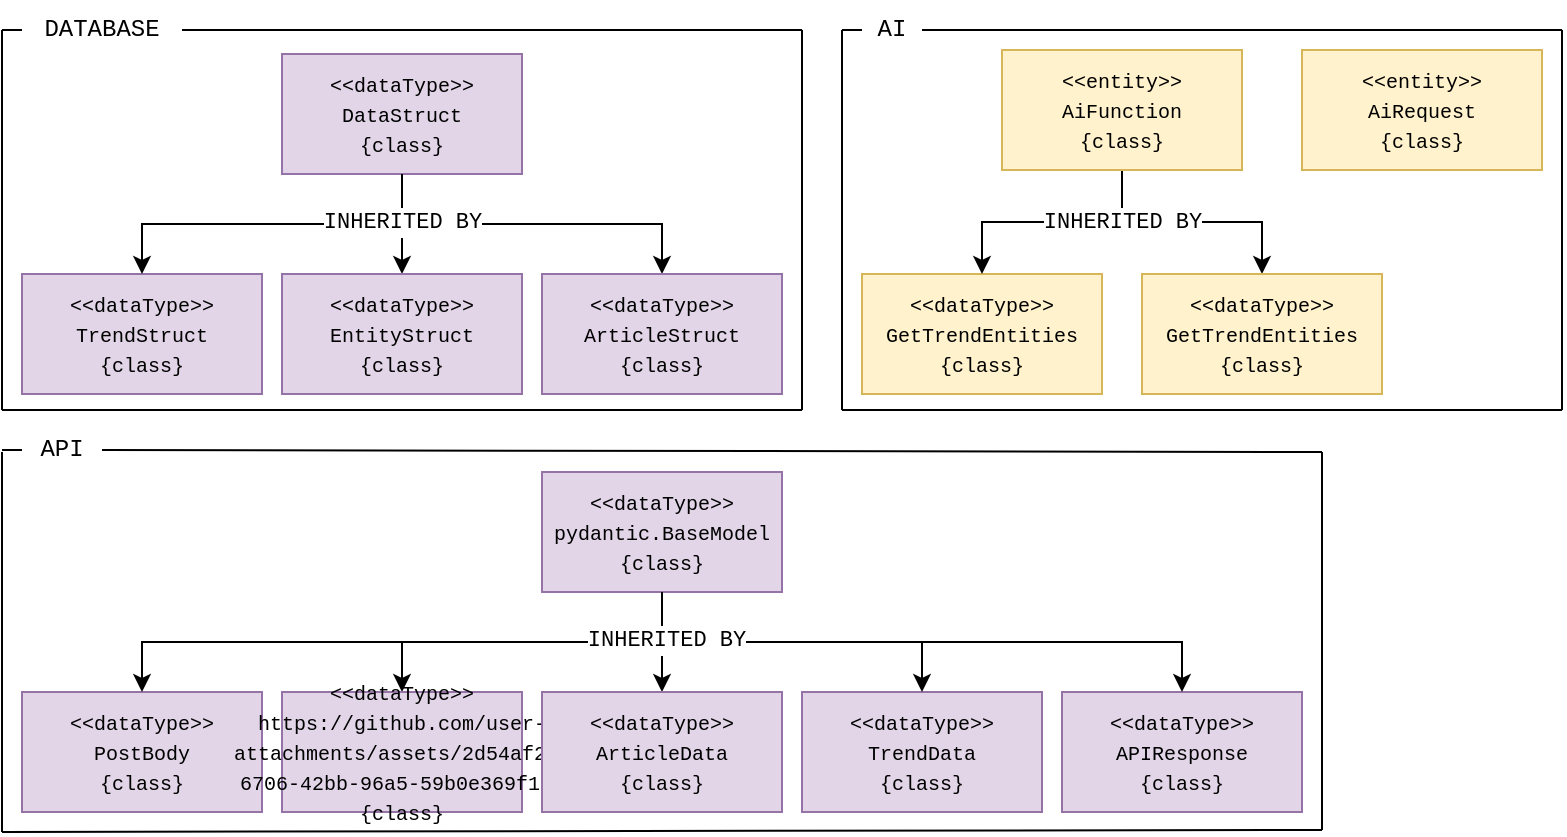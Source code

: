 <mxfile version="26.1.1">
  <diagram name="Page-1" id="KB78nba-Hb2z6hXjGzMv">
    <mxGraphModel dx="378" dy="455" grid="1" gridSize="10" guides="1" tooltips="1" connect="1" arrows="1" fold="1" page="1" pageScale="1" pageWidth="827" pageHeight="1169" math="0" shadow="0">
      <root>
        <mxCell id="0" />
        <mxCell id="1" parent="0" />
        <mxCell id="m1CjezaMIKNChpOTWR7g-56" value="" style="group" parent="1" vertex="1" connectable="0">
          <mxGeometry x="10" y="10" width="420" height="375" as="geometry" />
        </mxCell>
        <mxCell id="m1CjezaMIKNChpOTWR7g-25" value="DATABASE" style="text;html=1;align=center;verticalAlign=middle;whiteSpace=wrap;rounded=0;fontFamily=Courier New;" parent="m1CjezaMIKNChpOTWR7g-56" vertex="1">
          <mxGeometry x="10" y="-5" width="80" height="30" as="geometry" />
        </mxCell>
        <mxCell id="m1CjezaMIKNChpOTWR7g-21" value="" style="endArrow=none;html=1;rounded=0;exitX=1;exitY=0.5;exitDx=0;exitDy=0;" parent="m1CjezaMIKNChpOTWR7g-56" source="m1CjezaMIKNChpOTWR7g-25" edge="1">
          <mxGeometry width="50" height="50" relative="1" as="geometry">
            <mxPoint x="90" y="12" as="sourcePoint" />
            <mxPoint x="400" y="10" as="targetPoint" />
          </mxGeometry>
        </mxCell>
        <mxCell id="m1CjezaMIKNChpOTWR7g-2" value="&lt;div&gt;&lt;font face=&quot;Courier New&quot; style=&quot;font-size: 10px;&quot;&gt;&amp;lt;&amp;lt;dataType&amp;gt;&amp;gt;&lt;/font&gt;&lt;/div&gt;&lt;div&gt;&lt;font face=&quot;Courier New&quot; size=&quot;1&quot;&gt;TrendStruct&lt;/font&gt;&lt;/div&gt;&lt;div&gt;&lt;font face=&quot;Courier New&quot; size=&quot;1&quot;&gt;{class}&lt;/font&gt;&lt;/div&gt;" style="rounded=0;whiteSpace=wrap;html=1;fillColor=#e1d5e7;strokeColor=#9673a6;" parent="m1CjezaMIKNChpOTWR7g-56" vertex="1">
          <mxGeometry x="10" y="132" width="120" height="60" as="geometry" />
        </mxCell>
        <mxCell id="m1CjezaMIKNChpOTWR7g-83" style="edgeStyle=orthogonalEdgeStyle;rounded=0;orthogonalLoop=1;jettySize=auto;html=1;exitX=0.5;exitY=1;exitDx=0;exitDy=0;entryX=0.5;entryY=0;entryDx=0;entryDy=0;" parent="m1CjezaMIKNChpOTWR7g-56" source="m1CjezaMIKNChpOTWR7g-4" target="m1CjezaMIKNChpOTWR7g-2" edge="1">
          <mxGeometry relative="1" as="geometry" />
        </mxCell>
        <mxCell id="m1CjezaMIKNChpOTWR7g-84" style="edgeStyle=orthogonalEdgeStyle;rounded=0;orthogonalLoop=1;jettySize=auto;html=1;exitX=0.5;exitY=1;exitDx=0;exitDy=0;entryX=0.5;entryY=0;entryDx=0;entryDy=0;" parent="m1CjezaMIKNChpOTWR7g-56" source="m1CjezaMIKNChpOTWR7g-4" target="m1CjezaMIKNChpOTWR7g-7" edge="1">
          <mxGeometry relative="1" as="geometry" />
        </mxCell>
        <mxCell id="m1CjezaMIKNChpOTWR7g-4" value="&lt;div&gt;&lt;font face=&quot;Courier New&quot; style=&quot;font-size: 10px;&quot;&gt;&amp;lt;&amp;lt;dataType&amp;gt;&amp;gt;&lt;/font&gt;&lt;/div&gt;&lt;div&gt;&lt;font face=&quot;Courier New&quot; size=&quot;1&quot;&gt;DataStruct&lt;/font&gt;&lt;/div&gt;&lt;div&gt;&lt;font face=&quot;Courier New&quot; size=&quot;1&quot;&gt;{class}&lt;/font&gt;&lt;/div&gt;" style="rounded=0;whiteSpace=wrap;html=1;fillColor=#e1d5e7;strokeColor=#9673a6;" parent="m1CjezaMIKNChpOTWR7g-56" vertex="1">
          <mxGeometry x="140" y="22" width="120" height="60" as="geometry" />
        </mxCell>
        <mxCell id="m1CjezaMIKNChpOTWR7g-9" style="edgeStyle=orthogonalEdgeStyle;rounded=0;orthogonalLoop=1;jettySize=auto;html=1;exitX=0.5;exitY=1;exitDx=0;exitDy=0;entryX=0.5;entryY=0;entryDx=0;entryDy=0;" parent="m1CjezaMIKNChpOTWR7g-56" source="m1CjezaMIKNChpOTWR7g-4" target="m1CjezaMIKNChpOTWR7g-6" edge="1">
          <mxGeometry relative="1" as="geometry" />
        </mxCell>
        <mxCell id="m1CjezaMIKNChpOTWR7g-85" value="&lt;font face=&quot;Courier New&quot;&gt;INHERITED BY&lt;/font&gt;" style="edgeLabel;html=1;align=center;verticalAlign=middle;resizable=0;points=[];" parent="m1CjezaMIKNChpOTWR7g-9" vertex="1" connectable="0">
          <mxGeometry x="-0.057" relative="1" as="geometry">
            <mxPoint as="offset" />
          </mxGeometry>
        </mxCell>
        <mxCell id="m1CjezaMIKNChpOTWR7g-6" value="&lt;div&gt;&lt;font face=&quot;Courier New&quot; style=&quot;font-size: 10px;&quot;&gt;&amp;lt;&amp;lt;dataType&amp;gt;&amp;gt;&lt;/font&gt;&lt;/div&gt;&lt;div&gt;&lt;font face=&quot;Courier New&quot; size=&quot;1&quot;&gt;EntityStruct&lt;/font&gt;&lt;/div&gt;&lt;div&gt;&lt;font face=&quot;Courier New&quot; size=&quot;1&quot;&gt;{class}&lt;/font&gt;&lt;/div&gt;" style="rounded=0;whiteSpace=wrap;html=1;fillColor=#e1d5e7;strokeColor=#9673a6;" parent="m1CjezaMIKNChpOTWR7g-56" vertex="1">
          <mxGeometry x="140" y="132" width="120" height="60" as="geometry" />
        </mxCell>
        <mxCell id="m1CjezaMIKNChpOTWR7g-7" value="&lt;div&gt;&lt;font face=&quot;Courier New&quot; style=&quot;font-size: 10px;&quot;&gt;&amp;lt;&amp;lt;dataType&amp;gt;&amp;gt;&lt;/font&gt;&lt;/div&gt;&lt;div&gt;&lt;span style=&quot;font-family: &amp;quot;Courier New&amp;quot;; font-size: x-small; background-color: transparent; color: light-dark(rgb(0, 0, 0), rgb(255, 255, 255));&quot;&gt;ArticleStruct&lt;/span&gt;&lt;/div&gt;&lt;div&gt;&lt;span style=&quot;font-family: &amp;quot;Courier New&amp;quot;; font-size: x-small; background-color: transparent; color: light-dark(rgb(0, 0, 0), rgb(255, 255, 255));&quot;&gt;{class}&lt;/span&gt;&lt;/div&gt;" style="rounded=0;whiteSpace=wrap;html=1;fillColor=#e1d5e7;strokeColor=#9673a6;" parent="m1CjezaMIKNChpOTWR7g-56" vertex="1">
          <mxGeometry x="270" y="132" width="120" height="60" as="geometry" />
        </mxCell>
        <mxCell id="m1CjezaMIKNChpOTWR7g-22" value="" style="endArrow=none;html=1;rounded=0;" parent="m1CjezaMIKNChpOTWR7g-56" edge="1">
          <mxGeometry width="50" height="50" relative="1" as="geometry">
            <mxPoint y="200" as="sourcePoint" />
            <mxPoint y="10" as="targetPoint" />
          </mxGeometry>
        </mxCell>
        <mxCell id="m1CjezaMIKNChpOTWR7g-23" value="" style="endArrow=none;html=1;rounded=0;" parent="m1CjezaMIKNChpOTWR7g-56" edge="1">
          <mxGeometry width="50" height="50" relative="1" as="geometry">
            <mxPoint x="400" y="200" as="sourcePoint" />
            <mxPoint x="400" y="10" as="targetPoint" />
          </mxGeometry>
        </mxCell>
        <mxCell id="m1CjezaMIKNChpOTWR7g-24" value="" style="endArrow=none;html=1;rounded=0;" parent="m1CjezaMIKNChpOTWR7g-56" edge="1">
          <mxGeometry width="50" height="50" relative="1" as="geometry">
            <mxPoint y="200" as="sourcePoint" />
            <mxPoint x="400" y="200" as="targetPoint" />
          </mxGeometry>
        </mxCell>
        <mxCell id="m1CjezaMIKNChpOTWR7g-55" value="" style="endArrow=none;html=1;rounded=0;entryX=0;entryY=0.5;entryDx=0;entryDy=0;" parent="m1CjezaMIKNChpOTWR7g-56" target="m1CjezaMIKNChpOTWR7g-25" edge="1">
          <mxGeometry width="50" height="50" relative="1" as="geometry">
            <mxPoint y="10" as="sourcePoint" />
            <mxPoint x="10" y="12" as="targetPoint" />
          </mxGeometry>
        </mxCell>
        <mxCell id="m1CjezaMIKNChpOTWR7g-58" value="API" style="text;html=1;align=center;verticalAlign=middle;whiteSpace=wrap;rounded=0;fontFamily=Courier New;" parent="m1CjezaMIKNChpOTWR7g-56" vertex="1">
          <mxGeometry x="10" y="205" width="40" height="30" as="geometry" />
        </mxCell>
        <mxCell id="m1CjezaMIKNChpOTWR7g-62" value="&lt;div&gt;&lt;font face=&quot;Courier New&quot; style=&quot;font-size: 10px;&quot;&gt;&amp;lt;&amp;lt;dataType&amp;gt;&amp;gt;&lt;/font&gt;&lt;/div&gt;&lt;div&gt;&lt;font size=&quot;1&quot; face=&quot;Courier New&quot;&gt;pydantic.BaseModel&lt;/font&gt;&lt;/div&gt;&lt;div&gt;&lt;font face=&quot;Courier New&quot; size=&quot;1&quot;&gt;{class}&lt;/font&gt;&lt;/div&gt;" style="rounded=0;whiteSpace=wrap;html=1;fillColor=#e1d5e7;strokeColor=#9673a6;" parent="m1CjezaMIKNChpOTWR7g-56" vertex="1">
          <mxGeometry x="270" y="231" width="120" height="60" as="geometry" />
        </mxCell>
        <mxCell id="m1CjezaMIKNChpOTWR7g-71" value="&lt;div&gt;&lt;font face=&quot;Courier New&quot; style=&quot;font-size: 10px;&quot;&gt;&amp;lt;&amp;lt;dataType&amp;gt;&amp;gt;&lt;/font&gt;&lt;/div&gt;&lt;div&gt;&lt;font size=&quot;1&quot; face=&quot;Courier New&quot;&gt;TrendData&lt;/font&gt;&lt;/div&gt;&lt;div&gt;&lt;span style=&quot;font-family: &amp;quot;Courier New&amp;quot;; font-size: x-small; background-color: transparent; color: light-dark(rgb(0, 0, 0), rgb(255, 255, 255));&quot;&gt;{class}&lt;/span&gt;&lt;/div&gt;" style="rounded=0;whiteSpace=wrap;html=1;fillColor=#e1d5e7;strokeColor=#9673a6;" parent="1" vertex="1">
          <mxGeometry x="410" y="351" width="120" height="60" as="geometry" />
        </mxCell>
        <mxCell id="m1CjezaMIKNChpOTWR7g-59" value="" style="endArrow=none;html=1;rounded=0;exitX=1;exitY=0.5;exitDx=0;exitDy=0;" parent="1" edge="1">
          <mxGeometry width="50" height="50" relative="1" as="geometry">
            <mxPoint x="60" y="230.0" as="sourcePoint" />
            <mxPoint x="670" y="231" as="targetPoint" />
          </mxGeometry>
        </mxCell>
        <mxCell id="m1CjezaMIKNChpOTWR7g-60" value="&lt;div&gt;&lt;font face=&quot;Courier New&quot; style=&quot;font-size: 10px;&quot;&gt;&amp;lt;&amp;lt;dataType&amp;gt;&amp;gt;&lt;/font&gt;&lt;/div&gt;&lt;div&gt;&lt;font size=&quot;1&quot; face=&quot;Courier New&quot;&gt;PostBody&lt;/font&gt;&lt;/div&gt;&lt;div&gt;&lt;font face=&quot;Courier New&quot; size=&quot;1&quot;&gt;{class}&lt;/font&gt;&lt;/div&gt;" style="rounded=0;whiteSpace=wrap;html=1;fillColor=#e1d5e7;strokeColor=#9673a6;" parent="1" vertex="1">
          <mxGeometry x="20" y="351" width="120" height="60" as="geometry" />
        </mxCell>
        <mxCell id="m1CjezaMIKNChpOTWR7g-86" style="edgeStyle=orthogonalEdgeStyle;rounded=0;orthogonalLoop=1;jettySize=auto;html=1;exitX=0.5;exitY=1;exitDx=0;exitDy=0;entryX=0.5;entryY=0;entryDx=0;entryDy=0;" parent="1" source="m1CjezaMIKNChpOTWR7g-62" target="m1CjezaMIKNChpOTWR7g-60" edge="1">
          <mxGeometry relative="1" as="geometry" />
        </mxCell>
        <mxCell id="m1CjezaMIKNChpOTWR7g-91" style="edgeStyle=orthogonalEdgeStyle;rounded=0;orthogonalLoop=1;jettySize=auto;html=1;exitX=0.5;exitY=1;exitDx=0;exitDy=0;entryX=0.5;entryY=0;entryDx=0;entryDy=0;" parent="1" source="m1CjezaMIKNChpOTWR7g-62" target="m1CjezaMIKNChpOTWR7g-64" edge="1">
          <mxGeometry relative="1" as="geometry" />
        </mxCell>
        <mxCell id="m1CjezaMIKNChpOTWR7g-92" style="edgeStyle=orthogonalEdgeStyle;rounded=0;orthogonalLoop=1;jettySize=auto;html=1;exitX=0.5;exitY=1;exitDx=0;exitDy=0;entryX=0.5;entryY=0;entryDx=0;entryDy=0;" parent="1" source="m1CjezaMIKNChpOTWR7g-62" target="m1CjezaMIKNChpOTWR7g-65" edge="1">
          <mxGeometry relative="1" as="geometry" />
        </mxCell>
        <mxCell id="m1CjezaMIKNChpOTWR7g-93" style="edgeStyle=orthogonalEdgeStyle;rounded=0;orthogonalLoop=1;jettySize=auto;html=1;exitX=0.5;exitY=1;exitDx=0;exitDy=0;entryX=0.5;entryY=0;entryDx=0;entryDy=0;" parent="1" source="m1CjezaMIKNChpOTWR7g-62" target="m1CjezaMIKNChpOTWR7g-71" edge="1">
          <mxGeometry relative="1" as="geometry" />
        </mxCell>
        <mxCell id="m1CjezaMIKNChpOTWR7g-64" value="&lt;div&gt;&lt;font face=&quot;Courier New&quot; style=&quot;font-size: 10px;&quot;&gt;&amp;lt;&amp;lt;dataType&amp;gt;&amp;gt;&lt;/font&gt;&lt;/div&gt;&lt;div&gt;&lt;font size=&quot;1&quot; face=&quot;Courier New&quot;&gt;https://github.com/user-attachments/assets/2d54af21-6706-42bb-96a5-59b0e369f120&lt;/font&gt;&lt;/div&gt;&lt;div&gt;&lt;font face=&quot;Courier New&quot; size=&quot;1&quot;&gt;{class}&lt;/font&gt;&lt;/div&gt;" style="rounded=0;whiteSpace=wrap;html=1;fillColor=#e1d5e7;strokeColor=#9673a6;" parent="1" vertex="1">
          <mxGeometry x="150" y="351" width="120" height="60" as="geometry" />
        </mxCell>
        <mxCell id="m1CjezaMIKNChpOTWR7g-65" value="&lt;div&gt;&lt;font face=&quot;Courier New&quot; style=&quot;font-size: 10px;&quot;&gt;&amp;lt;&amp;lt;dataType&amp;gt;&amp;gt;&lt;/font&gt;&lt;/div&gt;&lt;div&gt;&lt;font size=&quot;1&quot; face=&quot;Courier New&quot;&gt;ArticleData&lt;/font&gt;&lt;/div&gt;&lt;div&gt;&lt;span style=&quot;font-family: &amp;quot;Courier New&amp;quot;; font-size: x-small; background-color: transparent; color: light-dark(rgb(0, 0, 0), rgb(255, 255, 255));&quot;&gt;{class}&lt;/span&gt;&lt;/div&gt;" style="rounded=0;whiteSpace=wrap;html=1;fillColor=#e1d5e7;strokeColor=#9673a6;" parent="1" vertex="1">
          <mxGeometry x="280" y="351" width="120" height="60" as="geometry" />
        </mxCell>
        <mxCell id="m1CjezaMIKNChpOTWR7g-69" value="" style="endArrow=none;html=1;rounded=0;movable=1;resizable=1;rotatable=1;deletable=1;editable=1;locked=0;connectable=1;" parent="1" edge="1">
          <mxGeometry width="50" height="50" relative="1" as="geometry">
            <mxPoint x="10" y="421" as="sourcePoint" />
            <mxPoint x="670" y="420" as="targetPoint" />
          </mxGeometry>
        </mxCell>
        <mxCell id="m1CjezaMIKNChpOTWR7g-70" value="" style="endArrow=none;html=1;rounded=0;entryX=0;entryY=0.5;entryDx=0;entryDy=0;" parent="1" edge="1">
          <mxGeometry width="50" height="50" relative="1" as="geometry">
            <mxPoint x="10" y="230" as="sourcePoint" />
            <mxPoint x="20" y="230.0" as="targetPoint" />
          </mxGeometry>
        </mxCell>
        <mxCell id="m1CjezaMIKNChpOTWR7g-96" value="" style="endArrow=none;html=1;rounded=0;" parent="1" edge="1">
          <mxGeometry width="50" height="50" relative="1" as="geometry">
            <mxPoint x="10" y="421" as="sourcePoint" />
            <mxPoint x="10" y="231" as="targetPoint" />
          </mxGeometry>
        </mxCell>
        <mxCell id="m1CjezaMIKNChpOTWR7g-97" value="" style="endArrow=none;html=1;rounded=0;" parent="1" edge="1">
          <mxGeometry width="50" height="50" relative="1" as="geometry">
            <mxPoint x="670" y="420" as="sourcePoint" />
            <mxPoint x="670" y="231" as="targetPoint" />
            <Array as="points">
              <mxPoint x="670" y="320" />
            </Array>
          </mxGeometry>
        </mxCell>
        <mxCell id="m1CjezaMIKNChpOTWR7g-124" value="" style="group" parent="1" vertex="1" connectable="0">
          <mxGeometry x="430" y="5" width="360" height="205" as="geometry" />
        </mxCell>
        <mxCell id="m1CjezaMIKNChpOTWR7g-105" value="AI" style="text;html=1;align=center;verticalAlign=middle;whiteSpace=wrap;rounded=0;fontFamily=Courier New;" parent="m1CjezaMIKNChpOTWR7g-124" vertex="1">
          <mxGeometry x="10" width="30" height="30" as="geometry" />
        </mxCell>
        <mxCell id="m1CjezaMIKNChpOTWR7g-106" value="" style="endArrow=none;html=1;rounded=0;exitX=1;exitY=0.5;exitDx=0;exitDy=0;" parent="m1CjezaMIKNChpOTWR7g-124" source="m1CjezaMIKNChpOTWR7g-105" edge="1">
          <mxGeometry width="50" height="50" relative="1" as="geometry">
            <mxPoint x="50" y="15" as="sourcePoint" />
            <mxPoint x="360" y="15" as="targetPoint" />
          </mxGeometry>
        </mxCell>
        <mxCell id="m1CjezaMIKNChpOTWR7g-107" value="&lt;div&gt;&lt;font face=&quot;Courier New&quot; style=&quot;font-size: 10px;&quot;&gt;&amp;lt;&amp;lt;dataType&amp;gt;&amp;gt;&lt;/font&gt;&lt;/div&gt;&lt;div&gt;&lt;font size=&quot;1&quot; face=&quot;Courier New&quot;&gt;GetTrendEntities&lt;/font&gt;&lt;/div&gt;&lt;div&gt;&lt;font face=&quot;Courier New&quot; size=&quot;1&quot;&gt;{class}&lt;/font&gt;&lt;/div&gt;" style="rounded=0;whiteSpace=wrap;html=1;fillColor=#fff2cc;strokeColor=#d6b656;" parent="m1CjezaMIKNChpOTWR7g-124" vertex="1">
          <mxGeometry x="10" y="137" width="120" height="60" as="geometry" />
        </mxCell>
        <mxCell id="m1CjezaMIKNChpOTWR7g-108" style="edgeStyle=orthogonalEdgeStyle;rounded=0;orthogonalLoop=1;jettySize=auto;html=1;exitX=0.5;exitY=1;exitDx=0;exitDy=0;entryX=0.5;entryY=0;entryDx=0;entryDy=0;" parent="m1CjezaMIKNChpOTWR7g-124" source="m1CjezaMIKNChpOTWR7g-110" target="m1CjezaMIKNChpOTWR7g-107" edge="1">
          <mxGeometry relative="1" as="geometry" />
        </mxCell>
        <mxCell id="m1CjezaMIKNChpOTWR7g-109" style="edgeStyle=orthogonalEdgeStyle;rounded=0;orthogonalLoop=1;jettySize=auto;html=1;exitX=0.5;exitY=1;exitDx=0;exitDy=0;entryX=0.5;entryY=0;entryDx=0;entryDy=0;" parent="m1CjezaMIKNChpOTWR7g-124" source="m1CjezaMIKNChpOTWR7g-110" target="m1CjezaMIKNChpOTWR7g-114" edge="1">
          <mxGeometry relative="1" as="geometry" />
        </mxCell>
        <mxCell id="m1CjezaMIKNChpOTWR7g-110" value="&lt;div&gt;&lt;font face=&quot;Courier New&quot; style=&quot;font-size: 10px;&quot;&gt;&amp;lt;&amp;lt;entity&amp;gt;&amp;gt;&lt;/font&gt;&lt;/div&gt;&lt;div&gt;&lt;font size=&quot;1&quot; face=&quot;Courier New&quot;&gt;AiFunction&lt;/font&gt;&lt;/div&gt;&lt;div&gt;&lt;font face=&quot;Courier New&quot; size=&quot;1&quot;&gt;{class}&lt;/font&gt;&lt;/div&gt;" style="rounded=0;whiteSpace=wrap;html=1;fillColor=#fff2cc;strokeColor=#d6b656;" parent="m1CjezaMIKNChpOTWR7g-124" vertex="1">
          <mxGeometry x="80" y="25" width="120" height="60" as="geometry" />
        </mxCell>
        <mxCell id="m1CjezaMIKNChpOTWR7g-114" value="&lt;div&gt;&lt;font face=&quot;Courier New&quot; style=&quot;font-size: 10px;&quot;&gt;&amp;lt;&amp;lt;dataType&amp;gt;&amp;gt;&lt;/font&gt;&lt;/div&gt;&lt;div&gt;&lt;font size=&quot;1&quot; face=&quot;Courier New&quot;&gt;GetTrendEntities&lt;/font&gt;&lt;/div&gt;&lt;div&gt;&lt;span style=&quot;font-family: &amp;quot;Courier New&amp;quot;; font-size: x-small; background-color: transparent; color: light-dark(rgb(0, 0, 0), rgb(255, 255, 255));&quot;&gt;{class}&lt;/span&gt;&lt;/div&gt;" style="rounded=0;whiteSpace=wrap;html=1;fillColor=#fff2cc;strokeColor=#d6b656;" parent="m1CjezaMIKNChpOTWR7g-124" vertex="1">
          <mxGeometry x="150" y="137" width="120" height="60" as="geometry" />
        </mxCell>
        <mxCell id="m1CjezaMIKNChpOTWR7g-115" value="" style="endArrow=none;html=1;rounded=0;" parent="m1CjezaMIKNChpOTWR7g-124" edge="1">
          <mxGeometry width="50" height="50" relative="1" as="geometry">
            <mxPoint y="205" as="sourcePoint" />
            <mxPoint y="15" as="targetPoint" />
          </mxGeometry>
        </mxCell>
        <mxCell id="m1CjezaMIKNChpOTWR7g-116" value="" style="endArrow=none;html=1;rounded=0;" parent="m1CjezaMIKNChpOTWR7g-124" edge="1">
          <mxGeometry width="50" height="50" relative="1" as="geometry">
            <mxPoint x="360" y="205" as="sourcePoint" />
            <mxPoint x="360" y="15" as="targetPoint" />
            <Array as="points">
              <mxPoint x="360" y="125" />
            </Array>
          </mxGeometry>
        </mxCell>
        <mxCell id="m1CjezaMIKNChpOTWR7g-117" value="" style="endArrow=none;html=1;rounded=0;" parent="m1CjezaMIKNChpOTWR7g-124" edge="1">
          <mxGeometry width="50" height="50" relative="1" as="geometry">
            <mxPoint y="205" as="sourcePoint" />
            <mxPoint x="360" y="205" as="targetPoint" />
          </mxGeometry>
        </mxCell>
        <mxCell id="m1CjezaMIKNChpOTWR7g-118" value="" style="endArrow=none;html=1;rounded=0;entryX=0;entryY=0.5;entryDx=0;entryDy=0;" parent="m1CjezaMIKNChpOTWR7g-124" target="m1CjezaMIKNChpOTWR7g-105" edge="1">
          <mxGeometry width="50" height="50" relative="1" as="geometry">
            <mxPoint y="15" as="sourcePoint" />
            <mxPoint x="10" y="17" as="targetPoint" />
          </mxGeometry>
        </mxCell>
        <mxCell id="m1CjezaMIKNChpOTWR7g-122" value="&lt;font face=&quot;Courier New&quot;&gt;INHERITED BY&lt;/font&gt;" style="edgeLabel;html=1;align=center;verticalAlign=middle;resizable=0;points=[];" parent="m1CjezaMIKNChpOTWR7g-124" vertex="1" connectable="0">
          <mxGeometry x="140.002" y="110.998" as="geometry" />
        </mxCell>
        <mxCell id="m1CjezaMIKNChpOTWR7g-123" value="&lt;div&gt;&lt;font face=&quot;Courier New&quot; style=&quot;font-size: 10px;&quot;&gt;&amp;lt;&amp;lt;entity&amp;gt;&amp;gt;&lt;/font&gt;&lt;/div&gt;&lt;div&gt;&lt;font size=&quot;1&quot; face=&quot;Courier New&quot;&gt;AiRequest&lt;/font&gt;&lt;/div&gt;&lt;div&gt;&lt;font face=&quot;Courier New&quot; size=&quot;1&quot;&gt;{class}&lt;/font&gt;&lt;/div&gt;" style="rounded=0;whiteSpace=wrap;html=1;fillColor=#fff2cc;strokeColor=#d6b656;" parent="m1CjezaMIKNChpOTWR7g-124" vertex="1">
          <mxGeometry x="230" y="25" width="120" height="60" as="geometry" />
        </mxCell>
        <mxCell id="lXGh-ZLCWr-93TRn4ImD-1" value="&lt;div&gt;&lt;font face=&quot;Courier New&quot; style=&quot;font-size: 10px;&quot;&gt;&amp;lt;&amp;lt;dataType&amp;gt;&amp;gt;&lt;/font&gt;&lt;/div&gt;&lt;div&gt;&lt;font size=&quot;1&quot; face=&quot;Courier New&quot;&gt;APIResponse&lt;/font&gt;&lt;/div&gt;&lt;div&gt;&lt;span style=&quot;font-family: &amp;quot;Courier New&amp;quot;; font-size: x-small; background-color: transparent; color: light-dark(rgb(0, 0, 0), rgb(255, 255, 255));&quot;&gt;{class}&lt;/span&gt;&lt;/div&gt;" style="rounded=0;whiteSpace=wrap;html=1;fillColor=#e1d5e7;strokeColor=#9673a6;" vertex="1" parent="1">
          <mxGeometry x="540" y="351" width="120" height="60" as="geometry" />
        </mxCell>
        <mxCell id="lXGh-ZLCWr-93TRn4ImD-2" style="edgeStyle=orthogonalEdgeStyle;rounded=0;orthogonalLoop=1;jettySize=auto;html=1;exitX=0.5;exitY=1;exitDx=0;exitDy=0;entryX=0.5;entryY=0;entryDx=0;entryDy=0;" edge="1" parent="1" source="m1CjezaMIKNChpOTWR7g-62" target="lXGh-ZLCWr-93TRn4ImD-1">
          <mxGeometry relative="1" as="geometry" />
        </mxCell>
        <mxCell id="lXGh-ZLCWr-93TRn4ImD-3" value="&lt;font face=&quot;Courier New&quot;&gt;INHERITED BY&lt;/font&gt;" style="edgeLabel;html=1;align=center;verticalAlign=middle;resizable=0;points=[];" vertex="1" connectable="0" parent="1">
          <mxGeometry x="342" y="325.182" as="geometry" />
        </mxCell>
      </root>
    </mxGraphModel>
  </diagram>
</mxfile>
